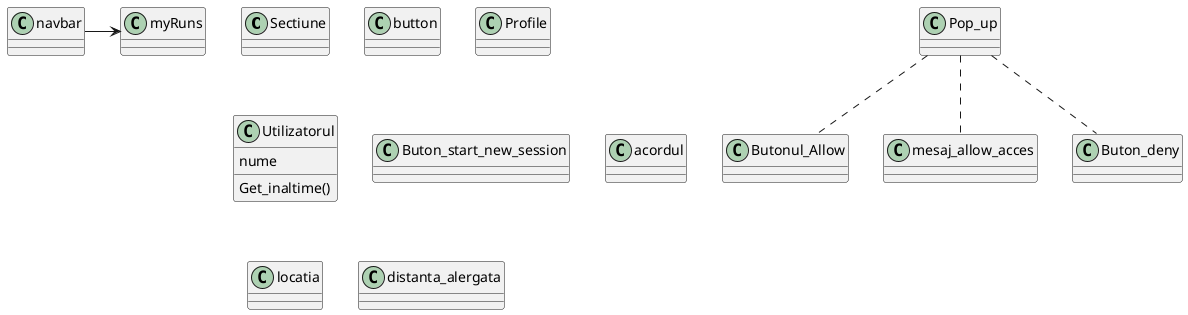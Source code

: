 @startuml
'https://plantuml.com/class-diagram
class Sectiune{
}
class navbar{
}
class button{
}
class myRuns{
}
class Profile{
}

navbar -> myRuns

class Utilizatorul{
nume
Get_inaltime()
}

class Butonul_Allow{

}

class Pop_up{
}

class Buton_start_new_session{
}

class acordul{
}

class locatia{
}

class distanta_alergata{
}

class mesaj_allow_acces{
}

class Buton_deny{
}

Pop_up .. Buton_deny
Pop_up .. Butonul_Allow
Pop_up.. mesaj_allow_acces


@enduml